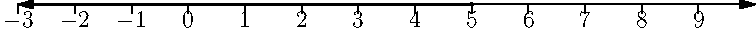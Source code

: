 import geometry;
unitsize(10mm);
draw((-3,0)--(10,0), arrow=Arrows);
draw((-3,0)--(5,0), arrow=None, p=gray(0)+1);
draw((5,0), marker=MarkFill[0], p=gray(0)+1);
for (int i=-3; i<10; ++i)
{
  path tick = (0,0) -- (0,-0.15cm);
  pair p = (i,0);
  draw(p, tick);
  label(format("$%d$",i), p, S);
}

